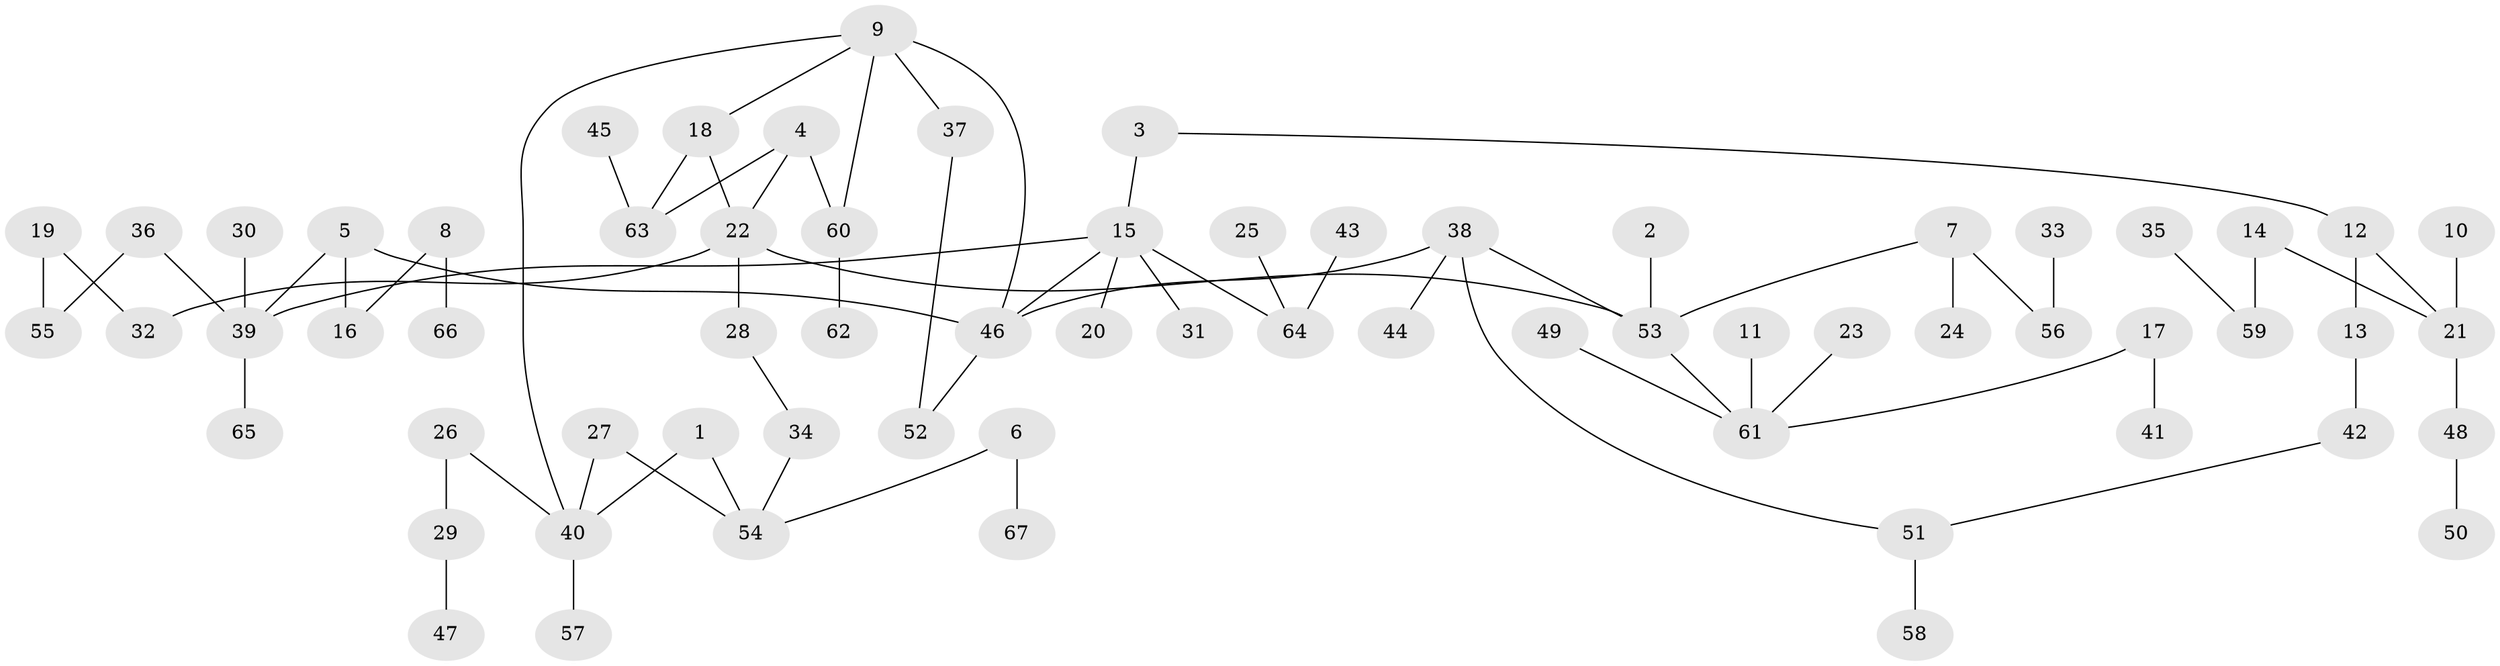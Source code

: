 // original degree distribution, {7: 0.022556390977443608, 5: 0.03759398496240601, 6: 0.03007518796992481, 2: 0.2556390977443609, 4: 0.03759398496240601, 1: 0.45864661654135336, 3: 0.15789473684210525}
// Generated by graph-tools (version 1.1) at 2025/01/03/09/25 03:01:10]
// undirected, 67 vertices, 75 edges
graph export_dot {
graph [start="1"]
  node [color=gray90,style=filled];
  1;
  2;
  3;
  4;
  5;
  6;
  7;
  8;
  9;
  10;
  11;
  12;
  13;
  14;
  15;
  16;
  17;
  18;
  19;
  20;
  21;
  22;
  23;
  24;
  25;
  26;
  27;
  28;
  29;
  30;
  31;
  32;
  33;
  34;
  35;
  36;
  37;
  38;
  39;
  40;
  41;
  42;
  43;
  44;
  45;
  46;
  47;
  48;
  49;
  50;
  51;
  52;
  53;
  54;
  55;
  56;
  57;
  58;
  59;
  60;
  61;
  62;
  63;
  64;
  65;
  66;
  67;
  1 -- 40 [weight=1.0];
  1 -- 54 [weight=1.0];
  2 -- 53 [weight=1.0];
  3 -- 12 [weight=1.0];
  3 -- 15 [weight=1.0];
  4 -- 22 [weight=1.0];
  4 -- 60 [weight=1.0];
  4 -- 63 [weight=1.0];
  5 -- 16 [weight=1.0];
  5 -- 39 [weight=1.0];
  5 -- 46 [weight=1.0];
  6 -- 54 [weight=1.0];
  6 -- 67 [weight=1.0];
  7 -- 24 [weight=1.0];
  7 -- 53 [weight=1.0];
  7 -- 56 [weight=1.0];
  8 -- 16 [weight=1.0];
  8 -- 66 [weight=1.0];
  9 -- 18 [weight=1.0];
  9 -- 37 [weight=1.0];
  9 -- 40 [weight=1.0];
  9 -- 46 [weight=1.0];
  9 -- 60 [weight=1.0];
  10 -- 21 [weight=1.0];
  11 -- 61 [weight=1.0];
  12 -- 13 [weight=1.0];
  12 -- 21 [weight=1.0];
  13 -- 42 [weight=1.0];
  14 -- 21 [weight=1.0];
  14 -- 59 [weight=1.0];
  15 -- 20 [weight=1.0];
  15 -- 31 [weight=1.0];
  15 -- 39 [weight=1.0];
  15 -- 46 [weight=1.0];
  15 -- 64 [weight=1.0];
  17 -- 41 [weight=1.0];
  17 -- 61 [weight=1.0];
  18 -- 22 [weight=1.0];
  18 -- 63 [weight=1.0];
  19 -- 32 [weight=1.0];
  19 -- 55 [weight=1.0];
  21 -- 48 [weight=1.0];
  22 -- 28 [weight=1.0];
  22 -- 32 [weight=1.0];
  22 -- 53 [weight=1.0];
  23 -- 61 [weight=1.0];
  25 -- 64 [weight=1.0];
  26 -- 29 [weight=1.0];
  26 -- 40 [weight=1.0];
  27 -- 40 [weight=1.0];
  27 -- 54 [weight=1.0];
  28 -- 34 [weight=1.0];
  29 -- 47 [weight=1.0];
  30 -- 39 [weight=1.0];
  33 -- 56 [weight=1.0];
  34 -- 54 [weight=1.0];
  35 -- 59 [weight=1.0];
  36 -- 39 [weight=1.0];
  36 -- 55 [weight=1.0];
  37 -- 52 [weight=1.0];
  38 -- 44 [weight=1.0];
  38 -- 46 [weight=1.0];
  38 -- 51 [weight=1.0];
  38 -- 53 [weight=1.0];
  39 -- 65 [weight=1.0];
  40 -- 57 [weight=1.0];
  42 -- 51 [weight=1.0];
  43 -- 64 [weight=1.0];
  45 -- 63 [weight=1.0];
  46 -- 52 [weight=1.0];
  48 -- 50 [weight=1.0];
  49 -- 61 [weight=1.0];
  51 -- 58 [weight=1.0];
  53 -- 61 [weight=1.0];
  60 -- 62 [weight=1.0];
}
